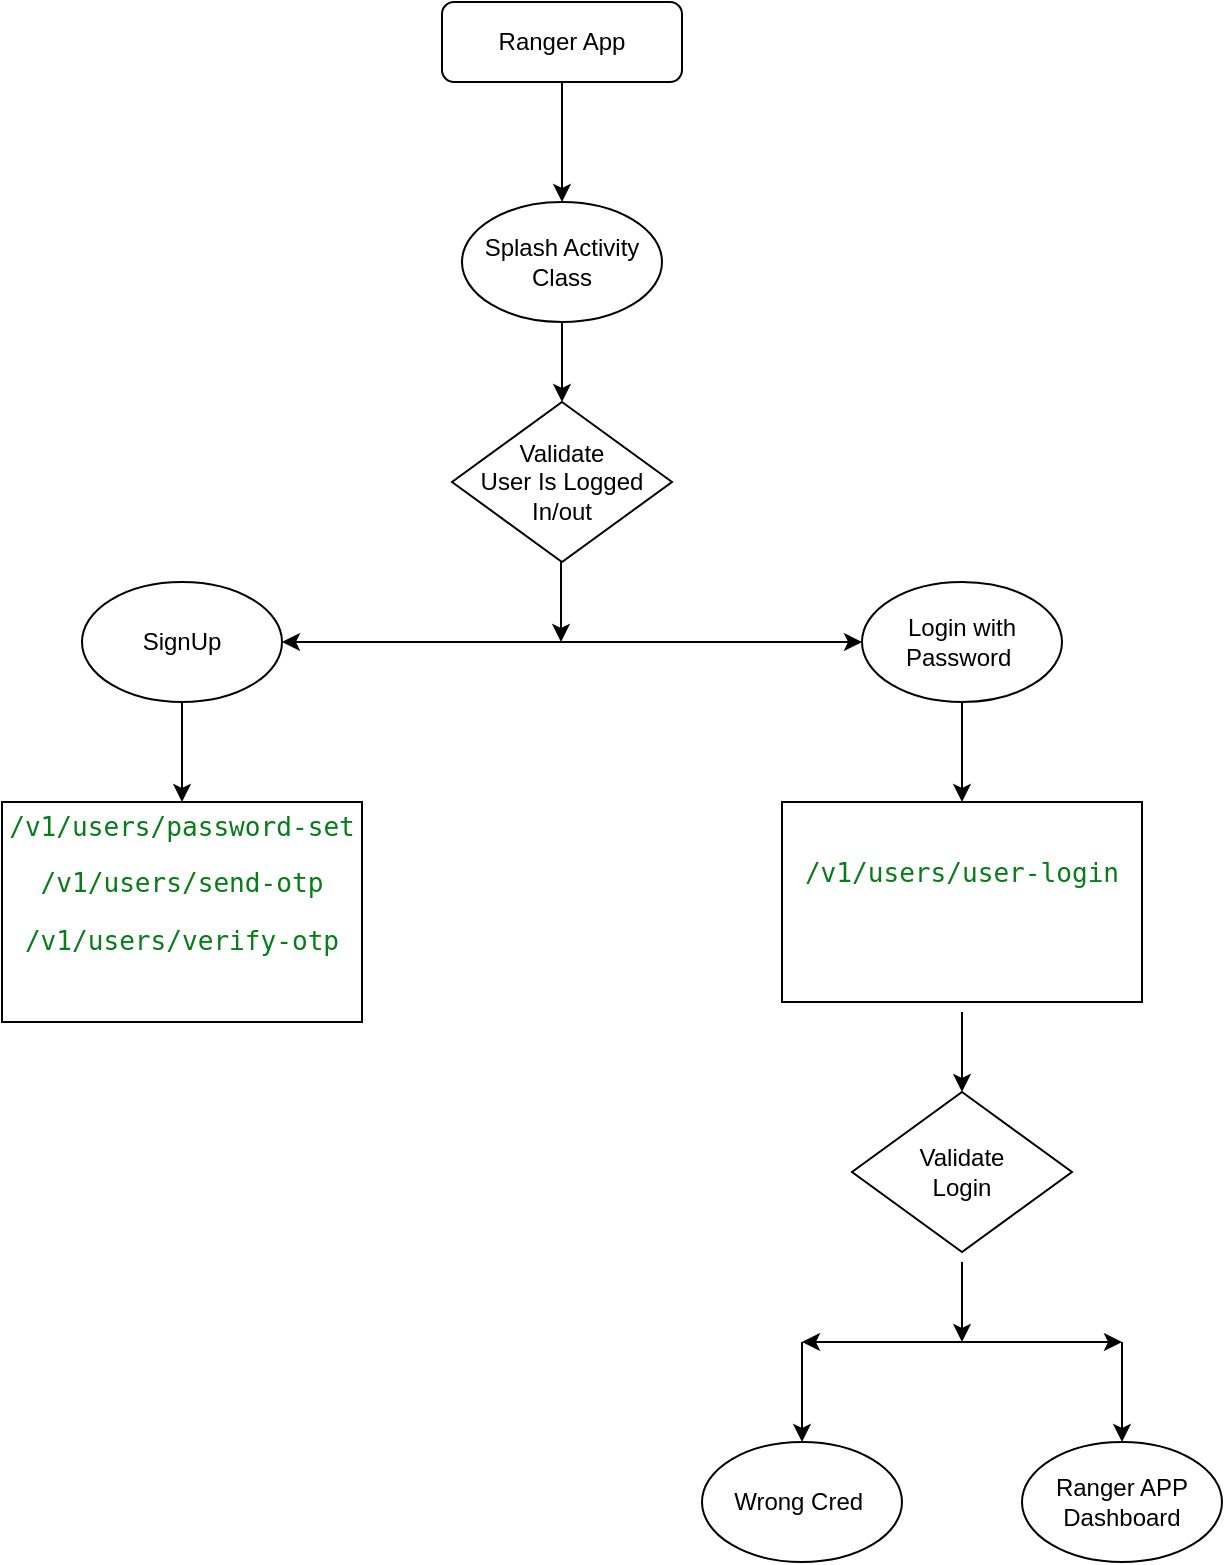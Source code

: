 <mxfile version="14.9.1" type="github">
  <diagram id="C5RBs43oDa-KdzZeNtuy" name="Page-1">
    <mxGraphModel dx="868" dy="450" grid="1" gridSize="10" guides="1" tooltips="1" connect="1" arrows="1" fold="1" page="1" pageScale="1" pageWidth="827" pageHeight="1169" math="0" shadow="0">
      <root>
        <mxCell id="WIyWlLk6GJQsqaUBKTNV-0" />
        <mxCell id="WIyWlLk6GJQsqaUBKTNV-1" parent="WIyWlLk6GJQsqaUBKTNV-0" />
        <mxCell id="WIyWlLk6GJQsqaUBKTNV-3" value="Ranger App" style="rounded=1;whiteSpace=wrap;html=1;fontSize=12;glass=0;strokeWidth=1;shadow=0;" parent="WIyWlLk6GJQsqaUBKTNV-1" vertex="1">
          <mxGeometry x="360" y="20" width="120" height="40" as="geometry" />
        </mxCell>
        <mxCell id="WIyWlLk6GJQsqaUBKTNV-8" value="No" style="rounded=0;html=1;jettySize=auto;orthogonalLoop=1;fontSize=11;endArrow=block;endFill=0;endSize=8;strokeWidth=1;shadow=0;labelBackgroundColor=none;edgeStyle=orthogonalEdgeStyle;" parent="WIyWlLk6GJQsqaUBKTNV-1" target="WIyWlLk6GJQsqaUBKTNV-11" edge="1">
          <mxGeometry x="0.333" y="20" relative="1" as="geometry">
            <mxPoint as="offset" />
            <mxPoint x="220" y="370" as="sourcePoint" />
          </mxGeometry>
        </mxCell>
        <mxCell id="WIyWlLk6GJQsqaUBKTNV-9" value="Yes" style="edgeStyle=orthogonalEdgeStyle;rounded=0;html=1;jettySize=auto;orthogonalLoop=1;fontSize=11;endArrow=block;endFill=0;endSize=8;strokeWidth=1;shadow=0;labelBackgroundColor=none;" parent="WIyWlLk6GJQsqaUBKTNV-1" source="WIyWlLk6GJQsqaUBKTNV-10" edge="1">
          <mxGeometry y="10" relative="1" as="geometry">
            <mxPoint as="offset" />
            <mxPoint x="320" y="330" as="targetPoint" />
          </mxGeometry>
        </mxCell>
        <mxCell id="ZfM4p7snjcgIQR_8ts6V-4" value="" style="edgeStyle=orthogonalEdgeStyle;rounded=0;orthogonalLoop=1;jettySize=auto;html=1;" edge="1" parent="WIyWlLk6GJQsqaUBKTNV-1" source="WIyWlLk6GJQsqaUBKTNV-3" target="ZfM4p7snjcgIQR_8ts6V-0">
          <mxGeometry relative="1" as="geometry">
            <Array as="points">
              <mxPoint x="420" y="100" />
              <mxPoint x="420" y="100" />
            </Array>
          </mxGeometry>
        </mxCell>
        <mxCell id="ZfM4p7snjcgIQR_8ts6V-0" value="Splash Activity Class" style="ellipse;whiteSpace=wrap;html=1;" vertex="1" parent="WIyWlLk6GJQsqaUBKTNV-1">
          <mxGeometry x="370" y="120" width="100" height="60" as="geometry" />
        </mxCell>
        <mxCell id="ZfM4p7snjcgIQR_8ts6V-5" value="" style="edgeStyle=orthogonalEdgeStyle;rounded=0;orthogonalLoop=1;jettySize=auto;html=1;" edge="1" parent="WIyWlLk6GJQsqaUBKTNV-1" source="ZfM4p7snjcgIQR_8ts6V-0">
          <mxGeometry relative="1" as="geometry">
            <mxPoint x="230" y="100" as="sourcePoint" />
            <mxPoint x="420" y="220" as="targetPoint" />
            <Array as="points">
              <mxPoint x="420" y="210" />
              <mxPoint x="420" y="210" />
            </Array>
          </mxGeometry>
        </mxCell>
        <mxCell id="ZfM4p7snjcgIQR_8ts6V-7" value="Validate&lt;br&gt;User Is Logged In/out" style="rhombus;whiteSpace=wrap;html=1;" vertex="1" parent="WIyWlLk6GJQsqaUBKTNV-1">
          <mxGeometry x="365" y="220" width="110" height="80" as="geometry" />
        </mxCell>
        <mxCell id="ZfM4p7snjcgIQR_8ts6V-8" value="" style="edgeStyle=orthogonalEdgeStyle;rounded=0;orthogonalLoop=1;jettySize=auto;html=1;" edge="1" parent="WIyWlLk6GJQsqaUBKTNV-1">
          <mxGeometry relative="1" as="geometry">
            <mxPoint x="419.5" y="300" as="sourcePoint" />
            <mxPoint x="419.5" y="340" as="targetPoint" />
            <Array as="points">
              <mxPoint x="419.5" y="330" />
              <mxPoint x="419.5" y="330" />
            </Array>
          </mxGeometry>
        </mxCell>
        <mxCell id="ZfM4p7snjcgIQR_8ts6V-10" value="SignUp" style="ellipse;whiteSpace=wrap;html=1;" vertex="1" parent="WIyWlLk6GJQsqaUBKTNV-1">
          <mxGeometry x="180" y="310" width="100" height="60" as="geometry" />
        </mxCell>
        <mxCell id="ZfM4p7snjcgIQR_8ts6V-11" value="" style="endArrow=classic;startArrow=classic;html=1;exitX=1;exitY=0.5;exitDx=0;exitDy=0;entryX=0;entryY=0.5;entryDx=0;entryDy=0;" edge="1" parent="WIyWlLk6GJQsqaUBKTNV-1" source="ZfM4p7snjcgIQR_8ts6V-10" target="ZfM4p7snjcgIQR_8ts6V-12">
          <mxGeometry width="50" height="50" relative="1" as="geometry">
            <mxPoint x="290" y="340" as="sourcePoint" />
            <mxPoint x="690" y="340" as="targetPoint" />
          </mxGeometry>
        </mxCell>
        <mxCell id="ZfM4p7snjcgIQR_8ts6V-12" value="Login with Password&amp;nbsp;&lt;br&gt;" style="ellipse;whiteSpace=wrap;html=1;" vertex="1" parent="WIyWlLk6GJQsqaUBKTNV-1">
          <mxGeometry x="570" y="310" width="100" height="60" as="geometry" />
        </mxCell>
        <mxCell id="ZfM4p7snjcgIQR_8ts6V-13" value="&lt;pre style=&quot;background-color: #ffffff ; color: #080808 ; font-family: &amp;#34;jetbrains mono&amp;#34; , monospace ; font-size: 9.8pt&quot;&gt;&lt;span style=&quot;color: #067d17&quot;&gt;/v1/users/password-set&lt;br&gt;&lt;/span&gt;&lt;pre style=&quot;font-family: &amp;#34;jetbrains mono&amp;#34; , monospace ; font-size: 9.8pt&quot;&gt;&lt;span style=&quot;color: #067d17&quot;&gt;/v1/users/send-otp&lt;br&gt;&lt;/span&gt;&lt;pre style=&quot;font-family: &amp;#34;jetbrains mono&amp;#34; , monospace ; font-size: 9.8pt&quot;&gt;&lt;span style=&quot;color: #067d17&quot;&gt;/v1/users/verify-otp&lt;/span&gt;&lt;/pre&gt;&lt;span style=&quot;color: #067d17&quot;&gt;&lt;br&gt;&lt;/span&gt;&lt;/pre&gt;&lt;/pre&gt;" style="rounded=0;whiteSpace=wrap;html=1;" vertex="1" parent="WIyWlLk6GJQsqaUBKTNV-1">
          <mxGeometry x="140" y="420" width="180" height="110" as="geometry" />
        </mxCell>
        <mxCell id="ZfM4p7snjcgIQR_8ts6V-21" value="" style="endArrow=classic;html=1;entryX=0.5;entryY=0;entryDx=0;entryDy=0;" edge="1" parent="WIyWlLk6GJQsqaUBKTNV-1" source="ZfM4p7snjcgIQR_8ts6V-10" target="ZfM4p7snjcgIQR_8ts6V-13">
          <mxGeometry width="50" height="50" relative="1" as="geometry">
            <mxPoint x="390" y="380" as="sourcePoint" />
            <mxPoint x="370" y="400" as="targetPoint" />
          </mxGeometry>
        </mxCell>
        <mxCell id="ZfM4p7snjcgIQR_8ts6V-22" value="&lt;pre style=&quot;background-color: #ffffff ; color: #080808 ; font-family: &amp;#34;jetbrains mono&amp;#34; , monospace ; font-size: 9.8pt&quot;&gt;&lt;pre style=&quot;font-family: &amp;#34;jetbrains mono&amp;#34; , monospace ; font-size: 9.8pt&quot;&gt;&lt;span style=&quot;color: #067d17&quot;&gt;/v1/users/user-login&lt;/span&gt;&lt;/pre&gt;&lt;pre style=&quot;font-family: &amp;#34;jetbrains mono&amp;#34; , monospace ; font-size: 9.8pt&quot;&gt;&lt;span style=&quot;color: #067d17&quot;&gt;&lt;br&gt;&lt;/span&gt;&lt;/pre&gt;&lt;/pre&gt;" style="rounded=0;whiteSpace=wrap;html=1;" vertex="1" parent="WIyWlLk6GJQsqaUBKTNV-1">
          <mxGeometry x="530" y="420" width="180" height="100" as="geometry" />
        </mxCell>
        <mxCell id="ZfM4p7snjcgIQR_8ts6V-23" value="" style="endArrow=classic;html=1;entryX=0.5;entryY=0;entryDx=0;entryDy=0;" edge="1" parent="WIyWlLk6GJQsqaUBKTNV-1" target="ZfM4p7snjcgIQR_8ts6V-22">
          <mxGeometry width="50" height="50" relative="1" as="geometry">
            <mxPoint x="620" y="370" as="sourcePoint" />
            <mxPoint x="760" y="400" as="targetPoint" />
          </mxGeometry>
        </mxCell>
        <mxCell id="ZfM4p7snjcgIQR_8ts6V-24" value="" style="edgeStyle=orthogonalEdgeStyle;rounded=0;orthogonalLoop=1;jettySize=auto;html=1;" edge="1" parent="WIyWlLk6GJQsqaUBKTNV-1">
          <mxGeometry relative="1" as="geometry">
            <mxPoint x="620" y="525" as="sourcePoint" />
            <mxPoint x="620" y="565" as="targetPoint" />
            <Array as="points">
              <mxPoint x="620" y="555" />
              <mxPoint x="620" y="555" />
            </Array>
          </mxGeometry>
        </mxCell>
        <mxCell id="ZfM4p7snjcgIQR_8ts6V-25" value="Validate&lt;br&gt;Login" style="rhombus;whiteSpace=wrap;html=1;" vertex="1" parent="WIyWlLk6GJQsqaUBKTNV-1">
          <mxGeometry x="565" y="565" width="110" height="80" as="geometry" />
        </mxCell>
        <mxCell id="ZfM4p7snjcgIQR_8ts6V-26" value="" style="endArrow=classic;html=1;" edge="1" parent="WIyWlLk6GJQsqaUBKTNV-1">
          <mxGeometry width="50" height="50" relative="1" as="geometry">
            <mxPoint x="620" y="650" as="sourcePoint" />
            <mxPoint x="620" y="690" as="targetPoint" />
          </mxGeometry>
        </mxCell>
        <mxCell id="ZfM4p7snjcgIQR_8ts6V-27" value="" style="endArrow=classic;startArrow=classic;html=1;" edge="1" parent="WIyWlLk6GJQsqaUBKTNV-1">
          <mxGeometry width="50" height="50" relative="1" as="geometry">
            <mxPoint x="540" y="690" as="sourcePoint" />
            <mxPoint x="700" y="690" as="targetPoint" />
          </mxGeometry>
        </mxCell>
        <mxCell id="ZfM4p7snjcgIQR_8ts6V-28" value="" style="endArrow=classic;html=1;" edge="1" parent="WIyWlLk6GJQsqaUBKTNV-1">
          <mxGeometry width="50" height="50" relative="1" as="geometry">
            <mxPoint x="540" y="690" as="sourcePoint" />
            <mxPoint x="540" y="740" as="targetPoint" />
          </mxGeometry>
        </mxCell>
        <mxCell id="ZfM4p7snjcgIQR_8ts6V-29" value="" style="endArrow=classic;html=1;" edge="1" parent="WIyWlLk6GJQsqaUBKTNV-1">
          <mxGeometry width="50" height="50" relative="1" as="geometry">
            <mxPoint x="700" y="690" as="sourcePoint" />
            <mxPoint x="700" y="740" as="targetPoint" />
          </mxGeometry>
        </mxCell>
        <mxCell id="ZfM4p7snjcgIQR_8ts6V-30" value="Ranger APP Dashboard" style="ellipse;whiteSpace=wrap;html=1;" vertex="1" parent="WIyWlLk6GJQsqaUBKTNV-1">
          <mxGeometry x="650" y="740" width="100" height="60" as="geometry" />
        </mxCell>
        <mxCell id="ZfM4p7snjcgIQR_8ts6V-31" value="Wrong Cred&amp;nbsp;" style="ellipse;whiteSpace=wrap;html=1;" vertex="1" parent="WIyWlLk6GJQsqaUBKTNV-1">
          <mxGeometry x="490" y="740" width="100" height="60" as="geometry" />
        </mxCell>
      </root>
    </mxGraphModel>
  </diagram>
</mxfile>
